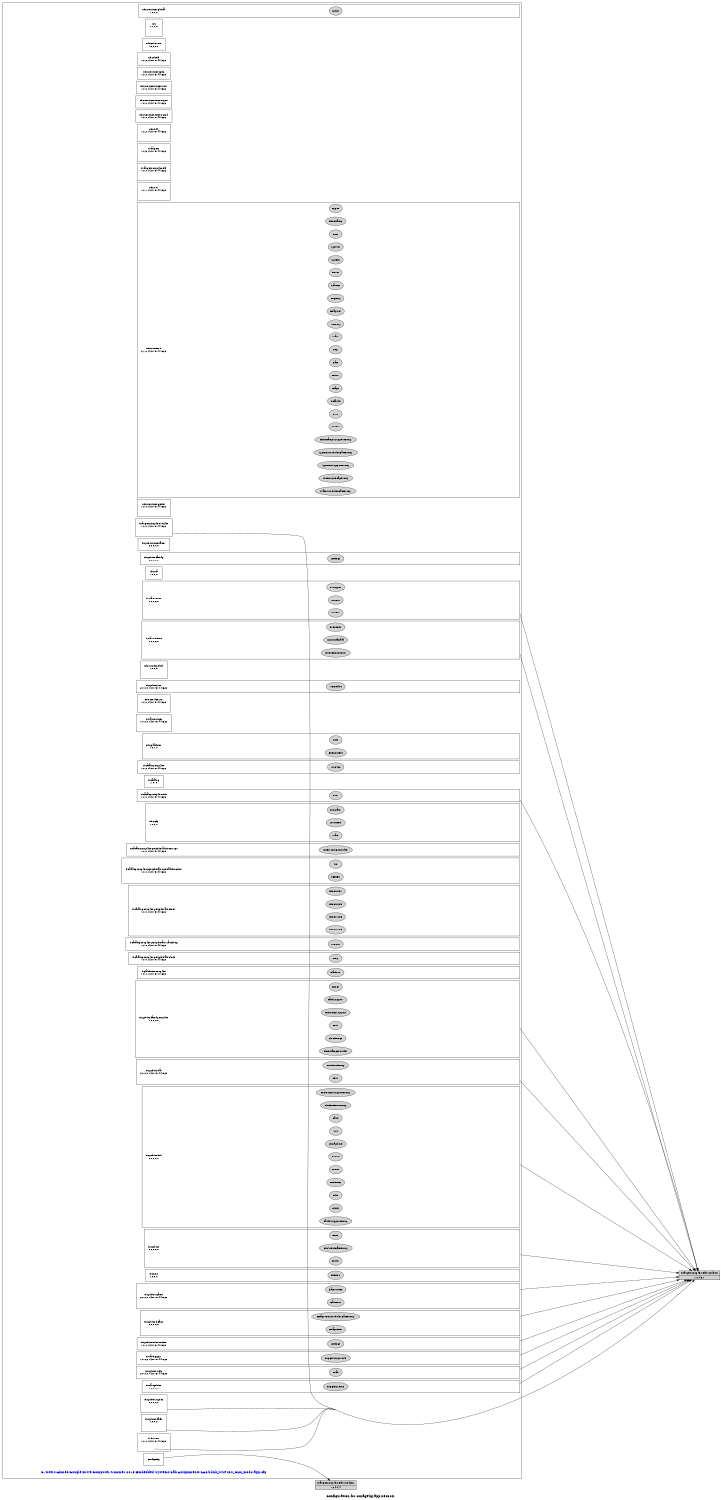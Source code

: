 digraph configuration {
    size="7.5,10";
    rankdir=LR;
    ranksep=".50 equally";
    concentrate=true;
    compound=true;
    label="\nConfiguration for configPkg/app.xe430X"
  node [font=Helvetica, fontsize=14, fontcolor=black];  subgraph cluster0 {label=""; __cfg [label="C:/Users/Ahmed/Google Drive/Computer/Summer 2015/Embedded Systems/Lab Assignments/LA8/blink_MSP430_CLK_mod2/app.cfg", color=white, fontcolor=blue];
    node [font=Helvetica, fontsize=10];    subgraph cluster1 {
        label="";
        xdc_services_global__top [shape=box,label="xdc.services.global\n1,0,0,0", color=white];
        xdc_services_global__bot [shape=point,label="", style=invis];
        xdc_services_global_Clock [style=filled,fillcolor=lightgray, label="Clock"];
        xdc_services_global__top -> xdc_services_global_Clock[style=invis];
        xdc_services_global_Clock -> xdc_services_global__bot[style=invis];
    }
    subgraph cluster2 {
        label="";
        xdc__top [shape=box,label="xdc\n1,1,1,0", color=white];
        xdc__bot [shape=point,label="", style=invis];
    }
    subgraph cluster3 {
        label="";
        xdc_corevers__top [shape=box,label="xdc.corevers\n16,0,2,0", color=white];
    }
    subgraph cluster4 {
        label="";
        xdc_shelf__top [shape=box,label="xdc.shelf\n1,0,0,1421781441622", color=white];
    }
    subgraph cluster5 {
        label="";
        xdc_services_spec__top [shape=box,label="xdc.services.spec\n1,0,0,1421781441622", color=white];
    }
    subgraph cluster6 {
        label="";
        xdc_services_intern_xsr__top [shape=box,label="xdc.services.intern.xsr\n1,0,0,1421781441622", color=white];
    }
    subgraph cluster7 {
        label="";
        xdc_services_intern_gen__top [shape=box,label="xdc.services.intern.gen\n1,0,0,1421781441622", color=white];
    }
    subgraph cluster8 {
        label="";
        xdc_services_intern_cmd__top [shape=box,label="xdc.services.intern.cmd\n1,0,0,1421781441622", color=white];
    }
    subgraph cluster9 {
        label="";
        xdc_bld__top [shape=box,label="xdc.bld\n1,0,2,1421781441622", color=white];
        xdc_bld__bot [shape=point,label="", style=invis];
    }
    subgraph cluster10 {
        label="";
        ti_targets__top [shape=box,label="ti.targets\n1,0,3,1421781441622", color=white];
        ti_targets__bot [shape=point,label="", style=invis];
    }
    subgraph cluster11 {
        label="";
        ti_targets_msp430_elf__top [shape=box,label="ti.targets.msp430.elf\n1,0,0,1421781441622", color=white];
        ti_targets_msp430_elf__bot [shape=point,label="", style=invis];
    }
    subgraph cluster12 {
        label="";
        xdc_rov__top [shape=box,label="xdc.rov\n1,0,1,1421781441622", color=white];
        xdc_rov__bot [shape=point,label="", style=invis];
    }
    subgraph cluster13 {
        label="";
        xdc_runtime__top [shape=box,label="xdc.runtime\n2,1,0,1421781441622", color=white];
        xdc_runtime__bot [shape=point,label="", style=invis];
        xdc_runtime_Assert [style=filled,fillcolor=lightgray, label="Assert"];
        xdc_runtime__top -> xdc_runtime_Assert[style=invis];
        xdc_runtime_Assert -> xdc_runtime__bot[style=invis];
        xdc_runtime_Core [style=filled,fillcolor=lightgray, label="Core"];
        xdc_runtime__top -> xdc_runtime_Core[style=invis];
        xdc_runtime_Core -> xdc_runtime__bot[style=invis];
        xdc_runtime_Defaults [style=filled,fillcolor=lightgray, label="Defaults"];
        xdc_runtime__top -> xdc_runtime_Defaults[style=invis];
        xdc_runtime_Defaults -> xdc_runtime__bot[style=invis];
        xdc_runtime_Diags [style=filled,fillcolor=lightgray, label="Diags"];
        xdc_runtime__top -> xdc_runtime_Diags[style=invis];
        xdc_runtime_Diags -> xdc_runtime__bot[style=invis];
        xdc_runtime_Error [style=filled,fillcolor=lightgray, label="Error"];
        xdc_runtime__top -> xdc_runtime_Error[style=invis];
        xdc_runtime_Error -> xdc_runtime__bot[style=invis];
        xdc_runtime_Gate [style=filled,fillcolor=lightgray, label="Gate"];
        xdc_runtime__top -> xdc_runtime_Gate[style=invis];
        xdc_runtime_Gate -> xdc_runtime__bot[style=invis];
        xdc_runtime_Log [style=filled,fillcolor=lightgray, label="Log"];
        xdc_runtime__top -> xdc_runtime_Log[style=invis];
        xdc_runtime_Log -> xdc_runtime__bot[style=invis];
        xdc_runtime_Main [style=filled,fillcolor=lightgray, label="Main"];
        xdc_runtime__top -> xdc_runtime_Main[style=invis];
        xdc_runtime_Main -> xdc_runtime__bot[style=invis];
        xdc_runtime_Memory [style=filled,fillcolor=lightgray, label="Memory"];
        xdc_runtime__top -> xdc_runtime_Memory[style=invis];
        xdc_runtime_Memory -> xdc_runtime__bot[style=invis];
        xdc_runtime_HeapStd [style=filled,fillcolor=lightgray, label="HeapStd"];
        xdc_runtime__top -> xdc_runtime_HeapStd[style=invis];
        xdc_runtime_HeapStd -> xdc_runtime__bot[style=invis];
        xdc_runtime_Registry [style=filled,fillcolor=lightgray, label="Registry"];
        xdc_runtime__top -> xdc_runtime_Registry[style=invis];
        xdc_runtime_Registry -> xdc_runtime__bot[style=invis];
        xdc_runtime_Startup [style=filled,fillcolor=lightgray, label="Startup"];
        xdc_runtime__top -> xdc_runtime_Startup[style=invis];
        xdc_runtime_Startup -> xdc_runtime__bot[style=invis];
        xdc_runtime_Reset [style=filled,fillcolor=lightgray, label="Reset"];
        xdc_runtime__top -> xdc_runtime_Reset[style=invis];
        xdc_runtime_Reset -> xdc_runtime__bot[style=invis];
        xdc_runtime_System [style=filled,fillcolor=lightgray, label="System"];
        xdc_runtime__top -> xdc_runtime_System[style=invis];
        xdc_runtime_System -> xdc_runtime__bot[style=invis];
        xdc_runtime_SysMin [style=filled,fillcolor=lightgray, label="SysMin"];
        xdc_runtime__top -> xdc_runtime_SysMin[style=invis];
        xdc_runtime_SysMin -> xdc_runtime__bot[style=invis];
        xdc_runtime_Text [style=filled,fillcolor=lightgray, label="Text"];
        xdc_runtime__top -> xdc_runtime_Text[style=invis];
        xdc_runtime_Text -> xdc_runtime__bot[style=invis];
        xdc_runtime_Timestamp [style=filled,fillcolor=lightgray, label="Timestamp"];
        xdc_runtime__top -> xdc_runtime_Timestamp[style=invis];
        xdc_runtime_Timestamp -> xdc_runtime__bot[style=invis];
        xdc_runtime_Types [style=filled,fillcolor=lightgray, label="Types"];
        xdc_runtime__top -> xdc_runtime_Types[style=invis];
        xdc_runtime_Types -> xdc_runtime__bot[style=invis];
        xdc_runtime_Main_Module_GateProxy [style=filled,fillcolor=lightgray, label="Main_Module_GateProxy"];
        xdc_runtime__top -> xdc_runtime_Main_Module_GateProxy[style=invis];
        xdc_runtime_Main_Module_GateProxy -> xdc_runtime__bot[style=invis];
        xdc_runtime_Memory_HeapProxy [style=filled,fillcolor=lightgray, label="Memory_HeapProxy"];
        xdc_runtime__top -> xdc_runtime_Memory_HeapProxy[style=invis];
        xdc_runtime_Memory_HeapProxy -> xdc_runtime__bot[style=invis];
        xdc_runtime_System_SupportProxy [style=filled,fillcolor=lightgray, label="System_SupportProxy"];
        xdc_runtime__top -> xdc_runtime_System_SupportProxy[style=invis];
        xdc_runtime_System_SupportProxy -> xdc_runtime__bot[style=invis];
        xdc_runtime_System_Module_GateProxy [style=filled,fillcolor=lightgray, label="System_Module_GateProxy"];
        xdc_runtime__top -> xdc_runtime_System_Module_GateProxy[style=invis];
        xdc_runtime_System_Module_GateProxy -> xdc_runtime__bot[style=invis];
        xdc_runtime_Timestamp_SupportProxy [style=filled,fillcolor=lightgray, label="Timestamp_SupportProxy"];
        xdc_runtime__top -> xdc_runtime_Timestamp_SupportProxy[style=invis];
        xdc_runtime_Timestamp_SupportProxy -> xdc_runtime__bot[style=invis];
    }
    subgraph cluster14 {
        label="";
        xdc_services_getset__top [shape=box,label="xdc.services.getset\n1,0,0,1421781441622", color=white];
        xdc_services_getset__bot [shape=point,label="", style=invis];
    }
    subgraph cluster15 {
        label="";
        ti_targets_msp430_rts430__top [shape=box,label="ti.targets.msp430.rts430\n1,0,0,1421781441622", color=white];
        ti_targets_msp430_rts430__bot [shape=point,label="", style=invis];
    }
    subgraph cluster16 {
        label="";
        ti_sysbios_interfaces__top [shape=box,label="ti.sysbios.interfaces\n2,0,0,0,0", color=white];
    }
    subgraph cluster17 {
        label="";
        ti_sysbios_family__top [shape=box,label="ti.sysbios.family\n2,0,0,0,0", color=white];
        ti_sysbios_family__bot [shape=point,label="", style=invis];
        ti_sysbios_family_Settings [style=filled,fillcolor=lightgray, label="Settings"];
        ti_sysbios_family__top -> ti_sysbios_family_Settings[style=invis];
        ti_sysbios_family_Settings -> ti_sysbios_family__bot[style=invis];
    }
    subgraph cluster18 {
        label="";
        xdc_rta__top [shape=box,label="xdc.rta\n1,0,0,0", color=white];
    }
    subgraph cluster19 {
        label="";
        ti_uia_events__top [shape=box,label="ti.uia.events\n1,0,0,2,0", color=white];
        ti_uia_events__bot [shape=point,label="", style=invis];
        ti_uia_events_DvtTypes [style=filled,fillcolor=lightgray, label="DvtTypes"];
        ti_uia_events__top -> ti_uia_events_DvtTypes[style=invis];
        ti_uia_events_DvtTypes -> ti_uia_events__bot[style=invis];
        ti_uia_events_UIAErr [style=filled,fillcolor=lightgray, label="UIAErr"];
        ti_uia_events__top -> ti_uia_events_UIAErr[style=invis];
        ti_uia_events_UIAErr -> ti_uia_events__bot[style=invis];
        ti_uia_events_UIAEvt [style=filled,fillcolor=lightgray, label="UIAEvt"];
        ti_uia_events__top -> ti_uia_events_UIAEvt[style=invis];
        ti_uia_events_UIAEvt -> ti_uia_events__bot[style=invis];
    }
    subgraph cluster20 {
        label="";
        ti_uia_runtime__top [shape=box,label="ti.uia.runtime\n1,0,0,2,0", color=white];
        ti_uia_runtime__bot [shape=point,label="", style=invis];
        ti_uia_runtime_EventHdr [style=filled,fillcolor=lightgray, label="EventHdr"];
        ti_uia_runtime__top -> ti_uia_runtime_EventHdr[style=invis];
        ti_uia_runtime_EventHdr -> ti_uia_runtime__bot[style=invis];
        ti_uia_runtime_QueueDescriptor [style=filled,fillcolor=lightgray, label="QueueDescriptor"];
        ti_uia_runtime__top -> ti_uia_runtime_QueueDescriptor[style=invis];
        ti_uia_runtime_QueueDescriptor -> ti_uia_runtime__bot[style=invis];
        ti_uia_runtime_UIAMetaData [style=filled,fillcolor=lightgray, label="UIAMetaData"];
        ti_uia_runtime__top -> ti_uia_runtime_UIAMetaData[style=invis];
        ti_uia_runtime_UIAMetaData -> ti_uia_runtime__bot[style=invis];
    }
    subgraph cluster21 {
        label="";
        xdc_runtime_knl__top [shape=box,label="xdc.runtime.knl\n1,0,0,0", color=white];
        xdc_runtime_knl__bot [shape=point,label="", style=invis];
    }
    subgraph cluster22 {
        label="";
        ti_sysbios_rts__top [shape=box,label="ti.sysbios.rts\n2,0,0,0,1421781441622", color=white];
        ti_sysbios_rts__bot [shape=point,label="", style=invis];
        ti_sysbios_rts_MemAlloc [style=filled,fillcolor=lightgray, label="MemAlloc"];
        ti_sysbios_rts__top -> ti_sysbios_rts_MemAlloc[style=invis];
        ti_sysbios_rts_MemAlloc -> ti_sysbios_rts__bot[style=invis];
    }
    subgraph cluster23 {
        label="";
        xdc_services_io__top [shape=box,label="xdc.services.io\n1,0,0,1421781441622", color=white];
        xdc_services_io__bot [shape=point,label="", style=invis];
    }
    subgraph cluster24 {
        label="";
        ti_uia_services__top [shape=box,label="ti.uia.services\n1,0,0,0,1421781441622", color=white];
        ti_uia_services__bot [shape=point,label="", style=invis];
    }
    subgraph cluster25 {
        label="";
        xdc_platform__top [shape=box,label="xdc.platform\n1,0,1,0", color=white];
        xdc_platform__bot [shape=point,label="", style=invis];
        xdc_platform_ExeContext [style=filled,fillcolor=lightgray, label="ExeContext"];
        xdc_platform__top -> xdc_platform_ExeContext[style=invis];
        xdc_platform_ExeContext -> xdc_platform__bot[style=invis];
        xdc_platform_Utils [style=filled,fillcolor=lightgray, label="Utils"];
        xdc_platform__top -> xdc_platform_Utils[style=invis];
        xdc_platform_Utils -> xdc_platform__bot[style=invis];
    }
    subgraph cluster26 {
        label="";
        ti_catalog_msp430__top [shape=box,label="ti.catalog.msp430\n1,0,0,1421781441622", color=white];
        ti_catalog_msp430__bot [shape=point,label="", style=invis];
        ti_catalog_msp430_MSP430 [style=filled,fillcolor=lightgray, label="MSP430"];
        ti_catalog_msp430__top -> ti_catalog_msp430_MSP430[style=invis];
        ti_catalog_msp430_MSP430 -> ti_catalog_msp430__bot[style=invis];
    }
    subgraph cluster27 {
        label="";
        ti_catalog__top [shape=box,label="ti.catalog\n1, 0, 0", color=white];
    }
    subgraph cluster28 {
        label="";
        ti_catalog_msp430_init__top [shape=box,label="ti.catalog.msp430.init\n1,0,0,1421781441622", color=white];
        ti_catalog_msp430_init__bot [shape=point,label="", style=invis];
        ti_catalog_msp430_init_Boot [style=filled,fillcolor=lightgray, label="Boot"];
        ti_catalog_msp430_init__top -> ti_catalog_msp430_init_Boot[style=invis];
        ti_catalog_msp430_init_Boot -> ti_catalog_msp430_init__bot[style=invis];
    }
    subgraph cluster29 {
        label="";
        xdc_cfg__top [shape=box,label="xdc.cfg\n1,0,2,0", color=white];
        xdc_cfg__bot [shape=point,label="", style=invis];
        xdc_cfg_Program [style=filled,fillcolor=lightgray, label="Program"];
        xdc_cfg__top -> xdc_cfg_Program[style=invis];
        xdc_cfg_Program -> xdc_cfg__bot[style=invis];
        xdc_cfg_Main [style=filled,fillcolor=lightgray, label="Main"];
        xdc_cfg__top -> xdc_cfg_Main[style=invis];
        xdc_cfg_Main -> xdc_cfg__bot[style=invis];
        xdc_cfg_SourceDir [style=filled,fillcolor=lightgray, label="SourceDir"];
        xdc_cfg__top -> xdc_cfg_SourceDir[style=invis];
        xdc_cfg_SourceDir -> xdc_cfg__bot[style=invis];
    }
    subgraph cluster30 {
        label="";
        ti_catalog_msp430_peripherals_interrupt__top [shape=box,label="ti.catalog.msp430.peripherals.interrupt\n1,0,0,1421781441622", color=white];
        ti_catalog_msp430_peripherals_interrupt__bot [shape=point,label="", style=invis];
        ti_catalog_msp430_peripherals_interrupt_Interrupt_Controller [style=filled,fillcolor=lightgray, label="Interrupt_Controller"];
        ti_catalog_msp430_peripherals_interrupt__top -> ti_catalog_msp430_peripherals_interrupt_Interrupt_Controller[style=invis];
        ti_catalog_msp430_peripherals_interrupt_Interrupt_Controller -> ti_catalog_msp430_peripherals_interrupt__bot[style=invis];
    }
    subgraph cluster31 {
        label="";
        ti_catalog_msp430_peripherals_special_function__top [shape=box,label="ti.catalog.msp430.peripherals.special_function\n1,0,0,1421781441622", color=white];
        ti_catalog_msp430_peripherals_special_function__bot [shape=point,label="", style=invis];
        ti_catalog_msp430_peripherals_special_function_SFRIE1 [style=filled,fillcolor=lightgray, label="SFRIE1"];
        ti_catalog_msp430_peripherals_special_function__top -> ti_catalog_msp430_peripherals_special_function_SFRIE1[style=invis];
        ti_catalog_msp430_peripherals_special_function_SFRIE1 -> ti_catalog_msp430_peripherals_special_function__bot[style=invis];
        ti_catalog_msp430_peripherals_special_function_SR [style=filled,fillcolor=lightgray, label="SR"];
        ti_catalog_msp430_peripherals_special_function__top -> ti_catalog_msp430_peripherals_special_function_SR[style=invis];
        ti_catalog_msp430_peripherals_special_function_SR -> ti_catalog_msp430_peripherals_special_function__bot[style=invis];
    }
    subgraph cluster32 {
        label="";
        ti_catalog_msp430_peripherals_timer__top [shape=box,label="ti.catalog.msp430.peripherals.timer\n1,0,0,1421781441622", color=white];
        ti_catalog_msp430_peripherals_timer__bot [shape=point,label="", style=invis];
        ti_catalog_msp430_peripherals_timer_Timer0_A5 [style=filled,fillcolor=lightgray, label="Timer0_A5"];
        ti_catalog_msp430_peripherals_timer__top -> ti_catalog_msp430_peripherals_timer_Timer0_A5[style=invis];
        ti_catalog_msp430_peripherals_timer_Timer0_A5 -> ti_catalog_msp430_peripherals_timer__bot[style=invis];
        ti_catalog_msp430_peripherals_timer_Timer1_A3 [style=filled,fillcolor=lightgray, label="Timer1_A3"];
        ti_catalog_msp430_peripherals_timer__top -> ti_catalog_msp430_peripherals_timer_Timer1_A3[style=invis];
        ti_catalog_msp430_peripherals_timer_Timer1_A3 -> ti_catalog_msp430_peripherals_timer__bot[style=invis];
        ti_catalog_msp430_peripherals_timer_Timer2_A3 [style=filled,fillcolor=lightgray, label="Timer2_A3"];
        ti_catalog_msp430_peripherals_timer__top -> ti_catalog_msp430_peripherals_timer_Timer2_A3[style=invis];
        ti_catalog_msp430_peripherals_timer_Timer2_A3 -> ti_catalog_msp430_peripherals_timer__bot[style=invis];
        ti_catalog_msp430_peripherals_timer_Timer0_B7 [style=filled,fillcolor=lightgray, label="Timer0_B7"];
        ti_catalog_msp430_peripherals_timer__top -> ti_catalog_msp430_peripherals_timer_Timer0_B7[style=invis];
        ti_catalog_msp430_peripherals_timer_Timer0_B7 -> ti_catalog_msp430_peripherals_timer__bot[style=invis];
    }
    subgraph cluster33 {
        label="";
        ti_catalog_msp430_peripherals_watchdog__top [shape=box,label="ti.catalog.msp430.peripherals.watchdog\n1,0,0,1421781441622", color=white];
        ti_catalog_msp430_peripherals_watchdog__bot [shape=point,label="", style=invis];
        ti_catalog_msp430_peripherals_watchdog_WDT_A [style=filled,fillcolor=lightgray, label="WDT_A"];
        ti_catalog_msp430_peripherals_watchdog__top -> ti_catalog_msp430_peripherals_watchdog_WDT_A[style=invis];
        ti_catalog_msp430_peripherals_watchdog_WDT_A -> ti_catalog_msp430_peripherals_watchdog__bot[style=invis];
    }
    subgraph cluster34 {
        label="";
        ti_catalog_msp430_peripherals_clock__top [shape=box,label="ti.catalog.msp430.peripherals.clock\n1,0,0,1421781441622", color=white];
        ti_catalog_msp430_peripherals_clock__bot [shape=point,label="", style=invis];
        ti_catalog_msp430_peripherals_clock_UCS [style=filled,fillcolor=lightgray, label="UCS"];
        ti_catalog_msp430_peripherals_clock__top -> ti_catalog_msp430_peripherals_clock_UCS[style=invis];
        ti_catalog_msp430_peripherals_clock_UCS -> ti_catalog_msp430_peripherals_clock__bot[style=invis];
    }
    subgraph cluster35 {
        label="";
        ti_platforms_msp430__top [shape=box,label="ti.platforms.msp430\n1,0,0,1421781441622", color=white];
        ti_platforms_msp430__bot [shape=point,label="", style=invis];
        ti_platforms_msp430_Platform [style=filled,fillcolor=lightgray, label="Platform"];
        ti_platforms_msp430__top -> ti_platforms_msp430_Platform[style=invis];
        ti_platforms_msp430_Platform -> ti_platforms_msp430__bot[style=invis];
    }
    subgraph cluster36 {
        label="";
        ti_sysbios_family_msp430__top [shape=box,label="ti.sysbios.family.msp430\n1,0,0,0,0", color=white];
        ti_sysbios_family_msp430__bot [shape=point,label="", style=invis];
        ti_sysbios_family_msp430_Hwi [style=filled,fillcolor=lightgray, label="Hwi"];
        ti_sysbios_family_msp430__top -> ti_sysbios_family_msp430_Hwi[style=invis];
        ti_sysbios_family_msp430_Hwi -> ti_sysbios_family_msp430__bot[style=invis];
        ti_sysbios_family_msp430_IntrinsicsSupport [style=filled,fillcolor=lightgray, label="IntrinsicsSupport"];
        ti_sysbios_family_msp430__top -> ti_sysbios_family_msp430_IntrinsicsSupport[style=invis];
        ti_sysbios_family_msp430_IntrinsicsSupport -> ti_sysbios_family_msp430__bot[style=invis];
        ti_sysbios_family_msp430_TaskSupport [style=filled,fillcolor=lightgray, label="TaskSupport"];
        ti_sysbios_family_msp430__top -> ti_sysbios_family_msp430_TaskSupport[style=invis];
        ti_sysbios_family_msp430_TaskSupport -> ti_sysbios_family_msp430__bot[style=invis];
        ti_sysbios_family_msp430_Timer [style=filled,fillcolor=lightgray, label="Timer"];
        ti_sysbios_family_msp430__top -> ti_sysbios_family_msp430_Timer[style=invis];
        ti_sysbios_family_msp430_Timer -> ti_sysbios_family_msp430__bot[style=invis];
        ti_sysbios_family_msp430_TimestampProvider [style=filled,fillcolor=lightgray, label="TimestampProvider"];
        ti_sysbios_family_msp430__top -> ti_sysbios_family_msp430_TimestampProvider[style=invis];
        ti_sysbios_family_msp430_TimestampProvider -> ti_sysbios_family_msp430__bot[style=invis];
        ti_sysbios_family_msp430_ClockFreqs [style=filled,fillcolor=lightgray, label="ClockFreqs"];
        ti_sysbios_family_msp430__top -> ti_sysbios_family_msp430_ClockFreqs[style=invis];
        ti_sysbios_family_msp430_ClockFreqs -> ti_sysbios_family_msp430__bot[style=invis];
    }
    subgraph cluster37 {
        label="";
        ti_sysbios_hal__top [shape=box,label="ti.sysbios.hal\n2,0,0,0,1421781441622", color=white];
        ti_sysbios_hal__bot [shape=point,label="", style=invis];
        ti_sysbios_hal_Hwi [style=filled,fillcolor=lightgray, label="Hwi"];
        ti_sysbios_hal__top -> ti_sysbios_hal_Hwi[style=invis];
        ti_sysbios_hal_Hwi -> ti_sysbios_hal__bot[style=invis];
        ti_sysbios_hal_Hwi_HwiProxy [style=filled,fillcolor=lightgray, label="Hwi_HwiProxy"];
        ti_sysbios_hal__top -> ti_sysbios_hal_Hwi_HwiProxy[style=invis];
        ti_sysbios_hal_Hwi_HwiProxy -> ti_sysbios_hal__bot[style=invis];
    }
    subgraph cluster38 {
        label="";
        ti_sysbios_knl__top [shape=box,label="ti.sysbios.knl\n2,0,0,0,0", color=white];
        ti_sysbios_knl__bot [shape=point,label="", style=invis];
        ti_sysbios_knl_Clock [style=filled,fillcolor=lightgray, label="Clock"];
        ti_sysbios_knl__top -> ti_sysbios_knl_Clock[style=invis];
        ti_sysbios_knl_Clock -> ti_sysbios_knl__bot[style=invis];
        ti_sysbios_knl_Idle [style=filled,fillcolor=lightgray, label="Idle"];
        ti_sysbios_knl__top -> ti_sysbios_knl_Idle[style=invis];
        ti_sysbios_knl_Idle -> ti_sysbios_knl__bot[style=invis];
        ti_sysbios_knl_Intrinsics [style=filled,fillcolor=lightgray, label="Intrinsics"];
        ti_sysbios_knl__top -> ti_sysbios_knl_Intrinsics[style=invis];
        ti_sysbios_knl_Intrinsics -> ti_sysbios_knl__bot[style=invis];
        ti_sysbios_knl_Event [style=filled,fillcolor=lightgray, label="Event"];
        ti_sysbios_knl__top -> ti_sysbios_knl_Event[style=invis];
        ti_sysbios_knl_Event -> ti_sysbios_knl__bot[style=invis];
        ti_sysbios_knl_Queue [style=filled,fillcolor=lightgray, label="Queue"];
        ti_sysbios_knl__top -> ti_sysbios_knl_Queue[style=invis];
        ti_sysbios_knl_Queue -> ti_sysbios_knl__bot[style=invis];
        ti_sysbios_knl_Semaphore [style=filled,fillcolor=lightgray, label="Semaphore"];
        ti_sysbios_knl__top -> ti_sysbios_knl_Semaphore[style=invis];
        ti_sysbios_knl_Semaphore -> ti_sysbios_knl__bot[style=invis];
        ti_sysbios_knl_Swi [style=filled,fillcolor=lightgray, label="Swi"];
        ti_sysbios_knl__top -> ti_sysbios_knl_Swi[style=invis];
        ti_sysbios_knl_Swi -> ti_sysbios_knl__bot[style=invis];
        ti_sysbios_knl_Task [style=filled,fillcolor=lightgray, label="Task"];
        ti_sysbios_knl__top -> ti_sysbios_knl_Task[style=invis];
        ti_sysbios_knl_Task -> ti_sysbios_knl__bot[style=invis];
        ti_sysbios_knl_Clock_TimerProxy [style=filled,fillcolor=lightgray, label="Clock_TimerProxy"];
        ti_sysbios_knl__top -> ti_sysbios_knl_Clock_TimerProxy[style=invis];
        ti_sysbios_knl_Clock_TimerProxy -> ti_sysbios_knl__bot[style=invis];
        ti_sysbios_knl_Intrinsics_SupportProxy [style=filled,fillcolor=lightgray, label="Intrinsics_SupportProxy"];
        ti_sysbios_knl__top -> ti_sysbios_knl_Intrinsics_SupportProxy[style=invis];
        ti_sysbios_knl_Intrinsics_SupportProxy -> ti_sysbios_knl__bot[style=invis];
        ti_sysbios_knl_Task_SupportProxy [style=filled,fillcolor=lightgray, label="Task_SupportProxy"];
        ti_sysbios_knl__top -> ti_sysbios_knl_Task_SupportProxy[style=invis];
        ti_sysbios_knl_Task_SupportProxy -> ti_sysbios_knl__bot[style=invis];
    }
    subgraph cluster39 {
        label="";
        ti_sysbios__top [shape=box,label="ti.sysbios\n2,0,0,0,0", color=white];
        ti_sysbios__bot [shape=point,label="", style=invis];
        ti_sysbios_BIOS [style=filled,fillcolor=lightgray, label="BIOS"];
        ti_sysbios__top -> ti_sysbios_BIOS[style=invis];
        ti_sysbios_BIOS -> ti_sysbios__bot[style=invis];
        ti_sysbios_Build [style=filled,fillcolor=lightgray, label="Build"];
        ti_sysbios__top -> ti_sysbios_Build[style=invis];
        ti_sysbios_Build -> ti_sysbios__bot[style=invis];
        ti_sysbios_BIOS_RtsGateProxy [style=filled,fillcolor=lightgray, label="BIOS_RtsGateProxy"];
        ti_sysbios__top -> ti_sysbios_BIOS_RtsGateProxy[style=invis];
        ti_sysbios_BIOS_RtsGateProxy -> ti_sysbios__bot[style=invis];
    }
    subgraph cluster40 {
        label="";
        ti_sysbios_syncs__top [shape=box,label="ti.sysbios.syncs\n2,0,0,0,0", color=white];
        ti_sysbios_syncs__bot [shape=point,label="", style=invis];
    }
    subgraph cluster41 {
        label="";
        ti_sysbios_fatfs__top [shape=box,label="ti.sysbios.fatfs\n1,0,0,0", color=white];
        ti_sysbios_fatfs__bot [shape=point,label="", style=invis];
    }
    subgraph cluster42 {
        label="";
        ti_tirtos__top [shape=box,label="ti.tirtos\n1,0,0,0", color=white];
        ti_tirtos__bot [shape=point,label="", style=invis];
        ti_tirtos_TIRTOS [style=filled,fillcolor=lightgray, label="TIRTOS"];
        ti_tirtos__top -> ti_tirtos_TIRTOS[style=invis];
        ti_tirtos_TIRTOS -> ti_tirtos__bot[style=invis];
    }
    subgraph cluster43 {
        label="";
        ti_drivers__top [shape=box,label="ti.drivers\n1,0,0,1421781441622", color=white];
        ti_drivers__bot [shape=point,label="", style=invis];
    }
    subgraph cluster44 {
        label="";
        ti_sysbios_gates__top [shape=box,label="ti.sysbios.gates\n2,0,0,0,1421781441622", color=white];
        ti_sysbios_gates__bot [shape=point,label="", style=invis];
        ti_sysbios_gates_GateHwi [style=filled,fillcolor=lightgray, label="GateHwi"];
        ti_sysbios_gates__top -> ti_sysbios_gates_GateHwi[style=invis];
        ti_sysbios_gates_GateHwi -> ti_sysbios_gates__bot[style=invis];
        ti_sysbios_gates_GateMutex [style=filled,fillcolor=lightgray, label="GateMutex"];
        ti_sysbios_gates__top -> ti_sysbios_gates_GateMutex[style=invis];
        ti_sysbios_gates_GateMutex -> ti_sysbios_gates__bot[style=invis];
    }
    subgraph cluster45 {
        label="";
        ti_sysbios_heaps__top [shape=box,label="ti.sysbios.heaps\n2,0,0,0,0", color=white];
        ti_sysbios_heaps__bot [shape=point,label="", style=invis];
        ti_sysbios_heaps_HeapMem [style=filled,fillcolor=lightgray, label="HeapMem"];
        ti_sysbios_heaps__top -> ti_sysbios_heaps_HeapMem[style=invis];
        ti_sysbios_heaps_HeapMem -> ti_sysbios_heaps__bot[style=invis];
        ti_sysbios_heaps_HeapMem_Module_GateProxy [style=filled,fillcolor=lightgray, label="HeapMem_Module_GateProxy"];
        ti_sysbios_heaps__top -> ti_sysbios_heaps_HeapMem_Module_GateProxy[style=invis];
        ti_sysbios_heaps_HeapMem_Module_GateProxy -> ti_sysbios_heaps__bot[style=invis];
    }
    subgraph cluster46 {
        label="";
        ti_sysbios_xdcruntime__top [shape=box,label="ti.sysbios.xdcruntime\n1,0,0,1421781441622", color=white];
        ti_sysbios_xdcruntime__bot [shape=point,label="", style=invis];
        ti_sysbios_xdcruntime_Settings [style=filled,fillcolor=lightgray, label="Settings"];
        ti_sysbios_xdcruntime__top -> ti_sysbios_xdcruntime_Settings[style=invis];
        ti_sysbios_xdcruntime_Settings -> ti_sysbios_xdcruntime__bot[style=invis];
    }
    subgraph cluster47 {
        label="";
        ti_uia_loggers__top [shape=box,label="ti.uia.loggers\n1,0,0,2,1421781441622", color=white];
        ti_uia_loggers__bot [shape=point,label="", style=invis];
        ti_uia_loggers_LoggerStopMode [style=filled,fillcolor=lightgray, label="LoggerStopMode"];
        ti_uia_loggers__top -> ti_uia_loggers_LoggerStopMode[style=invis];
        ti_uia_loggers_LoggerStopMode -> ti_uia_loggers__bot[style=invis];
    }
    subgraph cluster48 {
        label="";
        ti_sysbios_utils__top [shape=box,label="ti.sysbios.utils\n2,0,0,0,1421781441622", color=white];
        ti_sysbios_utils__bot [shape=point,label="", style=invis];
        ti_sysbios_utils_Load [style=filled,fillcolor=lightgray, label="Load"];
        ti_sysbios_utils__top -> ti_sysbios_utils_Load[style=invis];
        ti_sysbios_utils_Load -> ti_sysbios_utils__bot[style=invis];
    }
    subgraph cluster49 {
        label="";
        ti_uia_sysbios__top [shape=box,label="ti.uia.sysbios\n1,0,0,0,0", color=white];
        ti_uia_sysbios__bot [shape=point,label="", style=invis];
        ti_uia_sysbios_LoggingSetup [style=filled,fillcolor=lightgray, label="LoggingSetup"];
        ti_uia_sysbios__top -> ti_uia_sysbios_LoggingSetup[style=invis];
        ti_uia_sysbios_LoggingSetup -> ti_uia_sysbios__bot[style=invis];
    }
    subgraph cluster50 {
        label="";
        configPkg__top [shape=box,label="configPkg\n", color=white];
    }
  }
  node [font=Helvetica, fontsize=10];
    ti_targets_msp430_elf_MSP430X__1_0_4__3_1 [shape=record,label="ti.targets.msp430.elf.MSP430X|1,0,4.3,1",style=filled, fillcolor=lightgrey];
    ti_targets_msp430_rts430__bot -> ti_targets_msp430_elf_MSP430X__1_0_4__3_1 [ltail=cluster15];
    ti_targets_msp430_elf_MSP430X__1_0_4__3_1 [shape=record,label="ti.targets.msp430.elf.MSP430X|1,0,4.3,1",style=filled, fillcolor=lightgrey];
    ti_uia_events__bot -> ti_targets_msp430_elf_MSP430X__1_0_4__3_1 [ltail=cluster19];
    ti_targets_msp430_elf_MSP430X__1_0_4__3_1 [shape=record,label="ti.targets.msp430.elf.MSP430X|1,0,4.3,1",style=filled, fillcolor=lightgrey];
    ti_uia_runtime__bot -> ti_targets_msp430_elf_MSP430X__1_0_4__3_1 [ltail=cluster20];
    ti_targets_msp430_elf_MSP430X__1_0_4__3_1 [shape=record,label="ti.targets.msp430.elf.MSP430X|1,0,4.3,1",style=filled, fillcolor=lightgrey];
    ti_catalog_msp430_init__bot -> ti_targets_msp430_elf_MSP430X__1_0_4__3_1 [ltail=cluster28];
    ti_targets_msp430_elf_MSP430X__1_0_4__3_1 [shape=record,label="ti.targets.msp430.elf.MSP430X|1,0,4.3,1",style=filled, fillcolor=lightgrey];
    ti_sysbios_family_msp430__bot -> ti_targets_msp430_elf_MSP430X__1_0_4__3_1 [ltail=cluster36];
    ti_targets_msp430_elf_MSP430X__1_0_4__3_1 [shape=record,label="ti.targets.msp430.elf.MSP430X|1,0,4.3,1",style=filled, fillcolor=lightgrey];
    ti_sysbios_hal__bot -> ti_targets_msp430_elf_MSP430X__1_0_4__3_1 [ltail=cluster37];
    ti_targets_msp430_elf_MSP430X__1_0_4__3_1 [shape=record,label="ti.targets.msp430.elf.MSP430X|1,0,4.3,1",style=filled, fillcolor=lightgrey];
    ti_sysbios_knl__bot -> ti_targets_msp430_elf_MSP430X__1_0_4__3_1 [ltail=cluster38];
    ti_targets_msp430_elf_MSP430X__1_0_4__3_1 [shape=record,label="ti.targets.msp430.elf.MSP430X|1,0,4.3,1",style=filled, fillcolor=lightgrey];
    ti_sysbios__bot -> ti_targets_msp430_elf_MSP430X__1_0_4__3_1 [ltail=cluster39];
    ti_targets_msp430_elf_MSP430X__1_0_4__3_1 [shape=record,label="ti.targets.msp430.elf.MSP430X|1,0,4.3,1",style=filled, fillcolor=lightgrey];
    ti_sysbios_syncs__bot -> ti_targets_msp430_elf_MSP430X__1_0_4__3_1 [ltail=cluster40];
    ti_targets_msp430_elf_MSP430X__1_0_4__3_1 [shape=record,label="ti.targets.msp430.elf.MSP430X|1,0,4.3,1",style=filled, fillcolor=lightgrey];
    ti_sysbios_fatfs__bot -> ti_targets_msp430_elf_MSP430X__1_0_4__3_1 [ltail=cluster41];
    ti_targets_msp430_elf_MSP430X__1_0_4__3_1 [shape=record,label="ti.targets.msp430.elf.MSP430X|1,0,4.3,1",style=filled, fillcolor=lightgrey];
    ti_drivers__bot -> ti_targets_msp430_elf_MSP430X__1_0_4__3_1 [ltail=cluster43];
    ti_targets_msp430_elf_MSP430X__1_0_4__3_1 [shape=record,label="ti.targets.msp430.elf.MSP430X|1,0,4.3,1",style=filled, fillcolor=lightgrey];
    ti_sysbios_gates__bot -> ti_targets_msp430_elf_MSP430X__1_0_4__3_1 [ltail=cluster44];
    ti_targets_msp430_elf_MSP430X__1_0_4__3_1 [shape=record,label="ti.targets.msp430.elf.MSP430X|1,0,4.3,1",style=filled, fillcolor=lightgrey];
    ti_sysbios_heaps__bot -> ti_targets_msp430_elf_MSP430X__1_0_4__3_1 [ltail=cluster45];
    ti_targets_msp430_elf_MSP430X__1_0_4__3_1 [shape=record,label="ti.targets.msp430.elf.MSP430X|1,0,4.3,1",style=filled, fillcolor=lightgrey];
    ti_sysbios_xdcruntime__bot -> ti_targets_msp430_elf_MSP430X__1_0_4__3_1 [ltail=cluster46];
    ti_targets_msp430_elf_MSP430X__1_0_4__3_1 [shape=record,label="ti.targets.msp430.elf.MSP430X|1,0,4.3,1",style=filled, fillcolor=lightgrey];
    ti_uia_loggers__bot -> ti_targets_msp430_elf_MSP430X__1_0_4__3_1 [ltail=cluster47];
    ti_targets_msp430_elf_MSP430X__1_0_4__3_1 [shape=record,label="ti.targets.msp430.elf.MSP430X|1,0,4.3,1",style=filled, fillcolor=lightgrey];
    ti_sysbios_utils__bot -> ti_targets_msp430_elf_MSP430X__1_0_4__3_1 [ltail=cluster48];
    ti_targets_msp430_elf_MSP430X__1_0_4__3_1 [shape=record,label="ti.targets.msp430.elf.MSP430X|1,0,4.3,1",style=filled, fillcolor=lightgrey];
    ti_uia_sysbios__bot -> ti_targets_msp430_elf_MSP430X__1_0_4__3_1 [ltail=cluster49];
    ti_targets_msp430_elf_MSP430X__1_0_4__4_4 [shape=record,label="ti.targets.msp430.elf.MSP430X|1,0,4.4,4",style=filled, fillcolor=lightgrey];
    configPkg__top -> ti_targets_msp430_elf_MSP430X__1_0_4__4_4 [ltail=cluster50];
}
